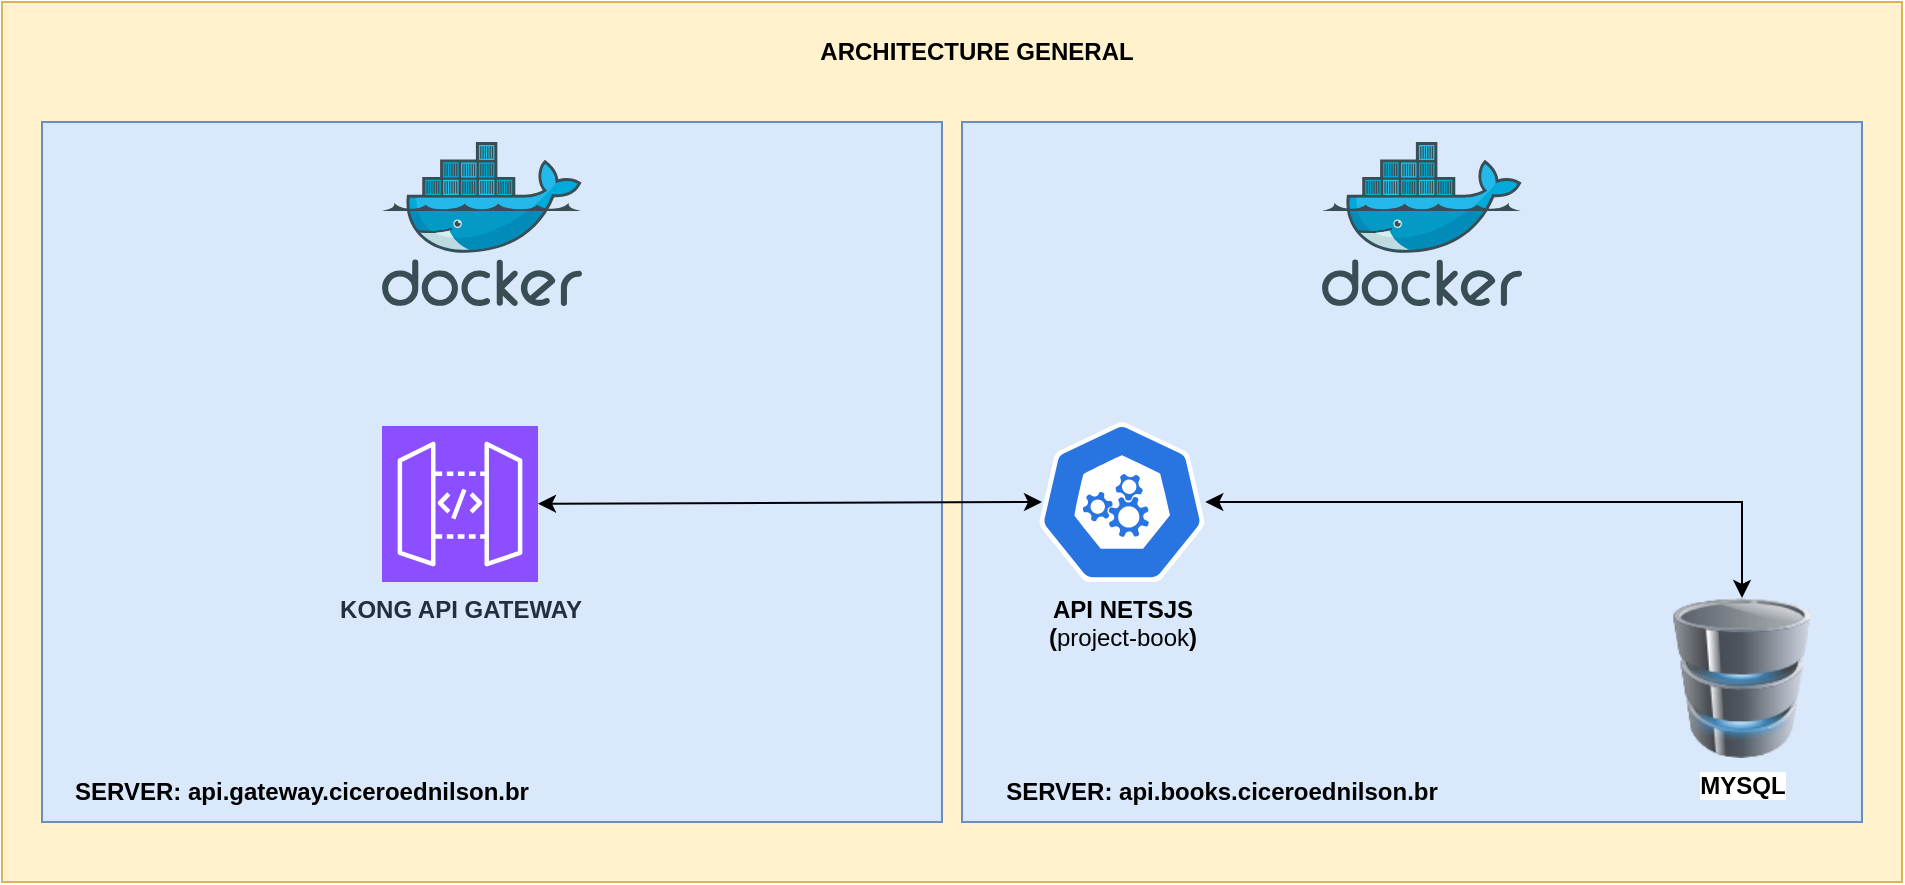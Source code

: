 <mxfile version="24.6.2" type="device">
  <diagram name="Página-1" id="zhsM_oPqrK-l6VwYIH8q">
    <mxGraphModel dx="1893" dy="789" grid="1" gridSize="10" guides="1" tooltips="1" connect="1" arrows="1" fold="1" page="1" pageScale="1" pageWidth="827" pageHeight="1169" math="0" shadow="0">
      <root>
        <mxCell id="0" />
        <mxCell id="1" parent="0" />
        <mxCell id="q01BbQbiHAMgVNmugVdX-15" value="" style="rounded=0;whiteSpace=wrap;html=1;fillColor=#fff2cc;strokeColor=#d6b656;" vertex="1" parent="1">
          <mxGeometry x="-10" width="950" height="440" as="geometry" />
        </mxCell>
        <mxCell id="q01BbQbiHAMgVNmugVdX-1" value="" style="rounded=0;whiteSpace=wrap;html=1;fillColor=#dae8fc;strokeColor=#6c8ebf;" vertex="1" parent="1">
          <mxGeometry x="470" y="60" width="450" height="350" as="geometry" />
        </mxCell>
        <mxCell id="q01BbQbiHAMgVNmugVdX-2" value="" style="image;sketch=0;aspect=fixed;html=1;points=[];align=center;fontSize=12;image=img/lib/mscae/Docker.svg;strokeColor=default;verticalAlign=top;fontFamily=Helvetica;fontColor=default;labelBackgroundColor=default;fillColor=default;" vertex="1" parent="1">
          <mxGeometry x="650" y="70" width="100" height="82" as="geometry" />
        </mxCell>
        <mxCell id="q01BbQbiHAMgVNmugVdX-4" value="" style="rounded=0;whiteSpace=wrap;html=1;fillColor=#dae8fc;strokeColor=#6c8ebf;" vertex="1" parent="1">
          <mxGeometry x="10" y="60" width="450" height="350" as="geometry" />
        </mxCell>
        <mxCell id="q01BbQbiHAMgVNmugVdX-3" value="" style="image;sketch=0;aspect=fixed;html=1;points=[];align=center;fontSize=12;image=img/lib/mscae/Docker.svg;strokeColor=default;verticalAlign=top;fontFamily=Helvetica;fontColor=default;labelBackgroundColor=default;fillColor=default;" vertex="1" parent="1">
          <mxGeometry x="180" y="70" width="100" height="82" as="geometry" />
        </mxCell>
        <mxCell id="q01BbQbiHAMgVNmugVdX-8" value="&lt;b&gt;KONG API GATEWAY&lt;/b&gt;" style="sketch=0;points=[[0,0,0],[0.25,0,0],[0.5,0,0],[0.75,0,0],[1,0,0],[0,1,0],[0.25,1,0],[0.5,1,0],[0.75,1,0],[1,1,0],[0,0.25,0],[0,0.5,0],[0,0.75,0],[1,0.25,0],[1,0.5,0],[1,0.75,0]];outlineConnect=0;fontColor=#232F3E;fillColor=#8C4FFF;strokeColor=#ffffff;dashed=0;verticalLabelPosition=bottom;verticalAlign=top;align=center;html=1;fontSize=12;fontStyle=0;aspect=fixed;shape=mxgraph.aws4.resourceIcon;resIcon=mxgraph.aws4.api_gateway;" vertex="1" parent="1">
          <mxGeometry x="180" y="212" width="78" height="78" as="geometry" />
        </mxCell>
        <mxCell id="q01BbQbiHAMgVNmugVdX-9" value="&lt;b&gt;API NETSJS&lt;br&gt;(&lt;/b&gt;project-book&lt;b&gt;)&lt;/b&gt;" style="aspect=fixed;sketch=0;html=1;dashed=0;whitespace=wrap;verticalLabelPosition=bottom;verticalAlign=top;fillColor=#2875E2;strokeColor=#ffffff;points=[[0.005,0.63,0],[0.1,0.2,0],[0.9,0.2,0],[0.5,0,0],[0.995,0.63,0],[0.72,0.99,0],[0.5,1,0],[0.28,0.99,0]];shape=mxgraph.kubernetes.icon2;prIcon=api" vertex="1" parent="1">
          <mxGeometry x="508.33" y="210" width="83.33" height="80" as="geometry" />
        </mxCell>
        <mxCell id="q01BbQbiHAMgVNmugVdX-10" value="&lt;b&gt;MYSQL&lt;/b&gt;" style="image;html=1;image=img/lib/clip_art/computers/Database_128x128.png" vertex="1" parent="1">
          <mxGeometry x="820" y="298" width="80" height="80" as="geometry" />
        </mxCell>
        <mxCell id="q01BbQbiHAMgVNmugVdX-11" value="" style="endArrow=classic;startArrow=classic;html=1;rounded=0;entryX=0.5;entryY=0;entryDx=0;entryDy=0;" edge="1" parent="1" source="q01BbQbiHAMgVNmugVdX-9" target="q01BbQbiHAMgVNmugVdX-10">
          <mxGeometry width="50" height="50" relative="1" as="geometry">
            <mxPoint x="780" y="390" as="sourcePoint" />
            <mxPoint x="830" y="340" as="targetPoint" />
            <Array as="points">
              <mxPoint x="860" y="250" />
            </Array>
          </mxGeometry>
        </mxCell>
        <mxCell id="q01BbQbiHAMgVNmugVdX-12" value="" style="endArrow=classic;startArrow=classic;html=1;rounded=0;" edge="1" parent="1" source="q01BbQbiHAMgVNmugVdX-8">
          <mxGeometry width="50" height="50" relative="1" as="geometry">
            <mxPoint x="460" y="300" as="sourcePoint" />
            <mxPoint x="510" y="250" as="targetPoint" />
          </mxGeometry>
        </mxCell>
        <mxCell id="q01BbQbiHAMgVNmugVdX-13" value="SERVER:&amp;nbsp;&lt;span style=&quot;background-color: initial;&quot;&gt;api.gateway.ciceroednilson.br&lt;/span&gt;" style="text;html=1;align=center;verticalAlign=middle;whiteSpace=wrap;rounded=0;fontStyle=1" vertex="1" parent="1">
          <mxGeometry x="10" y="380" width="260" height="30" as="geometry" />
        </mxCell>
        <mxCell id="q01BbQbiHAMgVNmugVdX-14" value="SERVER:&amp;nbsp;&lt;span style=&quot;background-color: initial;&quot;&gt;api.books.ciceroednilson.br&lt;/span&gt;" style="text;html=1;align=center;verticalAlign=middle;whiteSpace=wrap;rounded=0;fontStyle=1" vertex="1" parent="1">
          <mxGeometry x="470" y="380" width="260" height="30" as="geometry" />
        </mxCell>
        <mxCell id="q01BbQbiHAMgVNmugVdX-16" value="ARCHITECTURE GENERAL" style="text;html=1;align=center;verticalAlign=middle;whiteSpace=wrap;rounded=0;fontStyle=1" vertex="1" parent="1">
          <mxGeometry x="390" y="10" width="175" height="30" as="geometry" />
        </mxCell>
      </root>
    </mxGraphModel>
  </diagram>
</mxfile>
